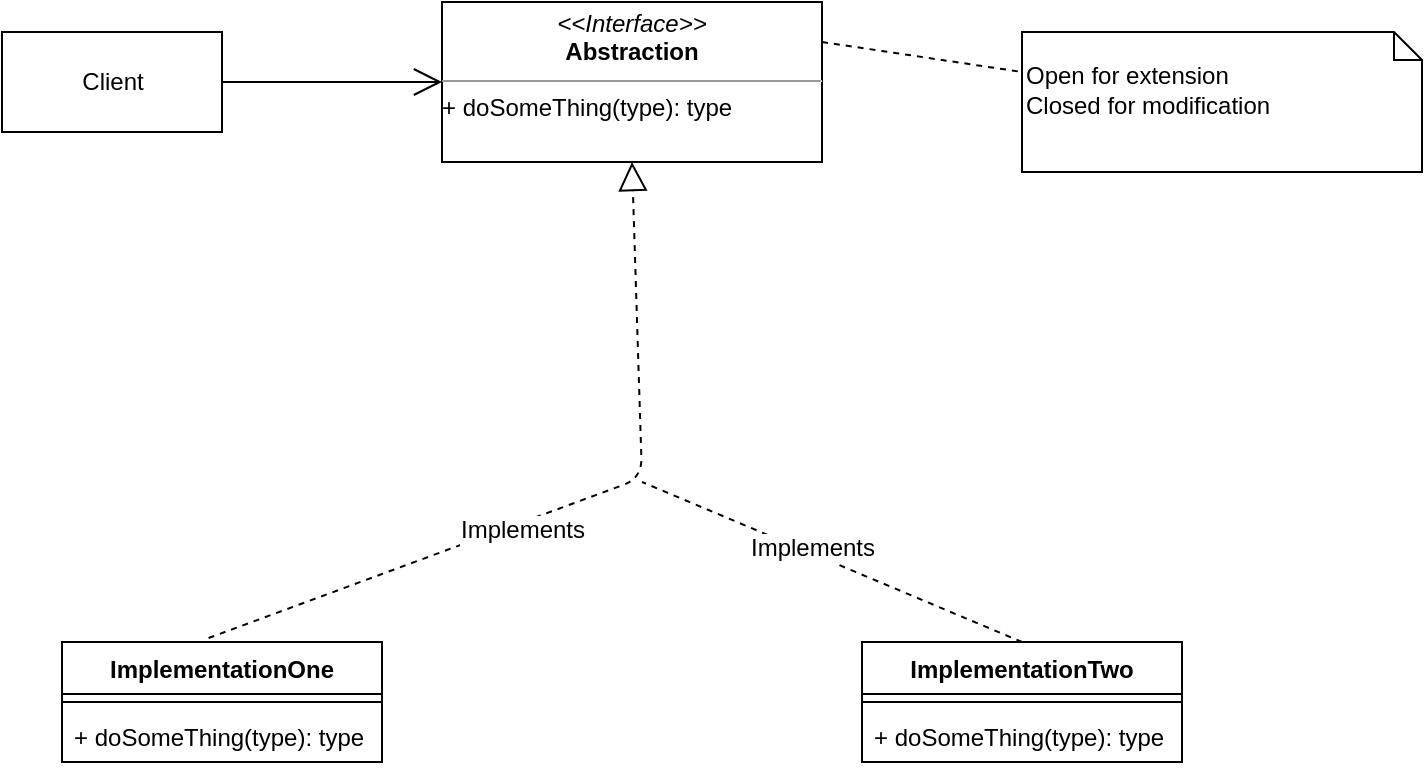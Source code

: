 <mxfile version="12.7.9" type="device"><diagram id="C5RBs43oDa-KdzZeNtuy" name="Page-1"><mxGraphModel dx="1022" dy="469" grid="1" gridSize="10" guides="1" tooltips="1" connect="1" arrows="1" fold="1" page="1" pageScale="1" pageWidth="827" pageHeight="1169" math="0" shadow="0"><root><mxCell id="WIyWlLk6GJQsqaUBKTNV-0"/><mxCell id="WIyWlLk6GJQsqaUBKTNV-1" parent="WIyWlLk6GJQsqaUBKTNV-0"/><mxCell id="xy5-15x4EUuvu7QlQLR--0" value="Client" style="html=1;" vertex="1" parent="WIyWlLk6GJQsqaUBKTNV-1"><mxGeometry x="110" y="85" width="110" height="50" as="geometry"/></mxCell><mxCell id="xy5-15x4EUuvu7QlQLR--1" value="&lt;p style=&quot;margin: 0px ; margin-top: 4px ; text-align: center&quot;&gt;&lt;i&gt;&amp;lt;&amp;lt;Interface&amp;gt;&amp;gt;&lt;/i&gt;&lt;br&gt;&lt;b&gt;Abstraction&lt;/b&gt;&lt;/p&gt;&lt;hr size=&quot;1&quot;&gt;&lt;p style=&quot;margin: 0px ; margin-left: 4px&quot;&gt;&lt;/p&gt;+ doSomeThing(type): type" style="verticalAlign=top;align=left;overflow=fill;fontSize=12;fontFamily=Helvetica;html=1;" vertex="1" parent="WIyWlLk6GJQsqaUBKTNV-1"><mxGeometry x="330" y="70" width="190" height="80" as="geometry"/></mxCell><mxCell id="xy5-15x4EUuvu7QlQLR--2" value="ImplementationTwo" style="swimlane;fontStyle=1;align=center;verticalAlign=top;childLayout=stackLayout;horizontal=1;startSize=26;horizontalStack=0;resizeParent=1;resizeParentMax=0;resizeLast=0;collapsible=1;marginBottom=0;" vertex="1" parent="WIyWlLk6GJQsqaUBKTNV-1"><mxGeometry x="540" y="390" width="160" height="60" as="geometry"/></mxCell><mxCell id="xy5-15x4EUuvu7QlQLR--4" value="" style="line;strokeWidth=1;fillColor=none;align=left;verticalAlign=middle;spacingTop=-1;spacingLeft=3;spacingRight=3;rotatable=0;labelPosition=right;points=[];portConstraint=eastwest;" vertex="1" parent="xy5-15x4EUuvu7QlQLR--2"><mxGeometry y="26" width="160" height="8" as="geometry"/></mxCell><mxCell id="xy5-15x4EUuvu7QlQLR--5" value="+ doSomeThing(type): type" style="text;strokeColor=none;fillColor=none;align=left;verticalAlign=top;spacingLeft=4;spacingRight=4;overflow=hidden;rotatable=0;points=[[0,0.5],[1,0.5]];portConstraint=eastwest;" vertex="1" parent="xy5-15x4EUuvu7QlQLR--2"><mxGeometry y="34" width="160" height="26" as="geometry"/></mxCell><mxCell id="xy5-15x4EUuvu7QlQLR--6" value="ImplementationOne" style="swimlane;fontStyle=1;align=center;verticalAlign=top;childLayout=stackLayout;horizontal=1;startSize=26;horizontalStack=0;resizeParent=1;resizeParentMax=0;resizeLast=0;collapsible=1;marginBottom=0;" vertex="1" parent="WIyWlLk6GJQsqaUBKTNV-1"><mxGeometry x="140" y="390" width="160" height="60" as="geometry"/></mxCell><mxCell id="xy5-15x4EUuvu7QlQLR--8" value="" style="line;strokeWidth=1;fillColor=none;align=left;verticalAlign=middle;spacingTop=-1;spacingLeft=3;spacingRight=3;rotatable=0;labelPosition=right;points=[];portConstraint=eastwest;" vertex="1" parent="xy5-15x4EUuvu7QlQLR--6"><mxGeometry y="26" width="160" height="8" as="geometry"/></mxCell><mxCell id="xy5-15x4EUuvu7QlQLR--9" value="+ doSomeThing(type): type" style="text;strokeColor=none;fillColor=none;align=left;verticalAlign=top;spacingLeft=4;spacingRight=4;overflow=hidden;rotatable=0;points=[[0,0.5],[1,0.5]];portConstraint=eastwest;" vertex="1" parent="xy5-15x4EUuvu7QlQLR--6"><mxGeometry y="34" width="160" height="26" as="geometry"/></mxCell><mxCell id="xy5-15x4EUuvu7QlQLR--10" value="" style="endArrow=open;endFill=1;endSize=12;html=1;exitX=1;exitY=0.5;exitDx=0;exitDy=0;entryX=0;entryY=0.5;entryDx=0;entryDy=0;" edge="1" parent="WIyWlLk6GJQsqaUBKTNV-1" source="xy5-15x4EUuvu7QlQLR--0" target="xy5-15x4EUuvu7QlQLR--1"><mxGeometry width="160" relative="1" as="geometry"><mxPoint x="330" y="280" as="sourcePoint"/><mxPoint x="490" y="280" as="targetPoint"/></mxGeometry></mxCell><mxCell id="xy5-15x4EUuvu7QlQLR--14" value="" style="endArrow=block;dashed=1;endFill=0;endSize=12;html=1;exitX=0.458;exitY=-0.033;exitDx=0;exitDy=0;exitPerimeter=0;entryX=0.5;entryY=1;entryDx=0;entryDy=0;" edge="1" parent="WIyWlLk6GJQsqaUBKTNV-1" source="xy5-15x4EUuvu7QlQLR--6" target="xy5-15x4EUuvu7QlQLR--1"><mxGeometry width="160" relative="1" as="geometry"><mxPoint x="330" y="280" as="sourcePoint"/><mxPoint x="490" y="280" as="targetPoint"/><Array as="points"><mxPoint x="430" y="308"/></Array></mxGeometry></mxCell><mxCell id="xy5-15x4EUuvu7QlQLR--17" value="Implements" style="text;html=1;align=center;verticalAlign=middle;resizable=0;points=[];labelBackgroundColor=#ffffff;" vertex="1" connectable="0" parent="xy5-15x4EUuvu7QlQLR--14"><mxGeometry x="-0.148" y="-3" relative="1" as="geometry"><mxPoint as="offset"/></mxGeometry></mxCell><mxCell id="xy5-15x4EUuvu7QlQLR--15" value="" style="endArrow=none;dashed=1;html=1;exitX=0.5;exitY=0;exitDx=0;exitDy=0;" edge="1" parent="WIyWlLk6GJQsqaUBKTNV-1" source="xy5-15x4EUuvu7QlQLR--2"><mxGeometry width="50" height="50" relative="1" as="geometry"><mxPoint x="390" y="300" as="sourcePoint"/><mxPoint x="430" y="310" as="targetPoint"/></mxGeometry></mxCell><mxCell id="xy5-15x4EUuvu7QlQLR--18" value="Implements" style="text;html=1;align=center;verticalAlign=middle;resizable=0;points=[];labelBackgroundColor=#ffffff;" vertex="1" connectable="0" parent="xy5-15x4EUuvu7QlQLR--15"><mxGeometry x="0.122" y="-3" relative="1" as="geometry"><mxPoint as="offset"/></mxGeometry></mxCell><mxCell id="xy5-15x4EUuvu7QlQLR--19" value="" style="endArrow=none;dashed=1;html=1;exitX=1;exitY=0.25;exitDx=0;exitDy=0;" edge="1" parent="WIyWlLk6GJQsqaUBKTNV-1" source="xy5-15x4EUuvu7QlQLR--1" target="xy5-15x4EUuvu7QlQLR--20"><mxGeometry width="50" height="50" relative="1" as="geometry"><mxPoint x="390" y="300" as="sourcePoint"/><mxPoint x="590" y="105" as="targetPoint"/></mxGeometry></mxCell><mxCell id="xy5-15x4EUuvu7QlQLR--20" value="&lt;br&gt;Open for extension&lt;br&gt;Closed for modification" style="shape=note;whiteSpace=wrap;html=1;size=14;verticalAlign=top;align=left;spacingTop=-6;" vertex="1" parent="WIyWlLk6GJQsqaUBKTNV-1"><mxGeometry x="620" y="85" width="200" height="70" as="geometry"/></mxCell></root></mxGraphModel></diagram></mxfile>